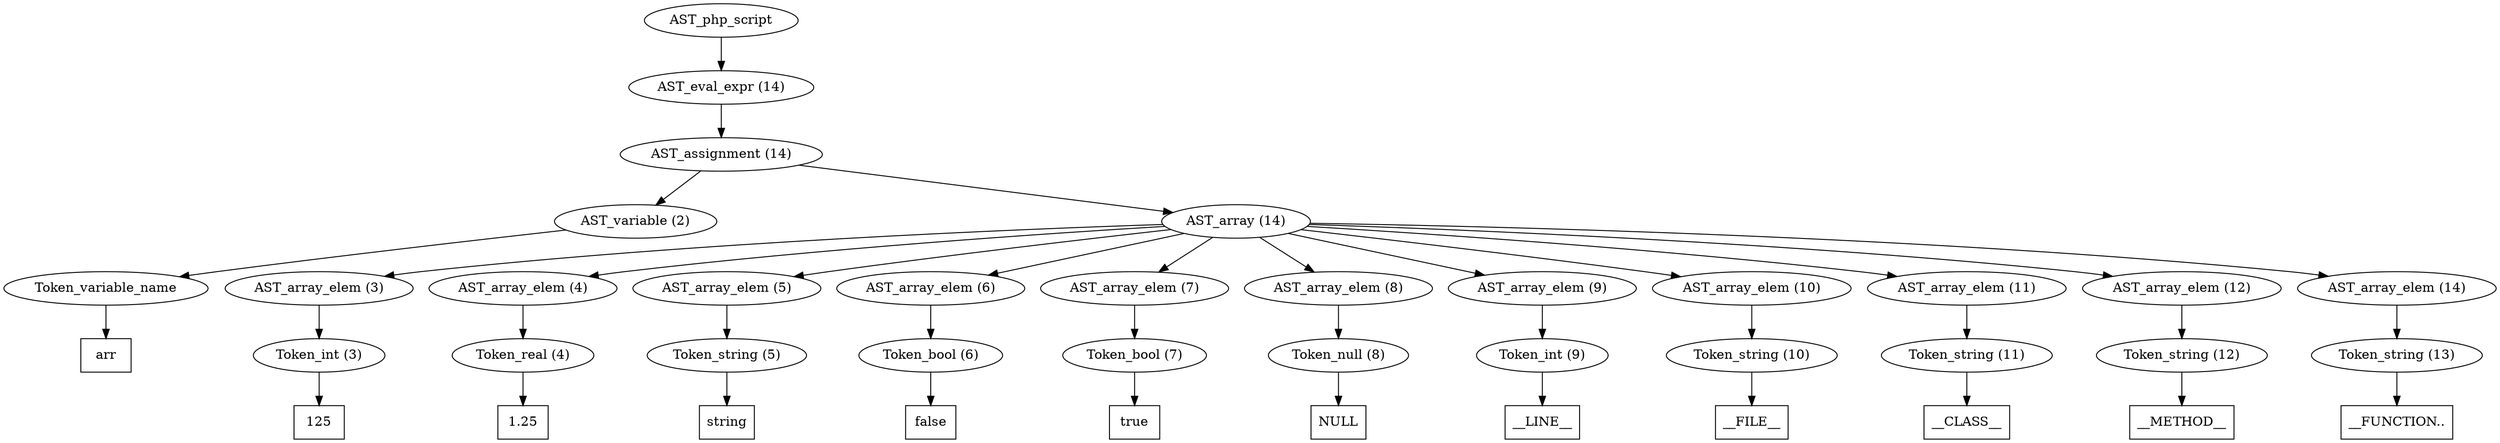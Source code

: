 /*
 * AST in dot format generated by phc -- the PHP compiler
 */

digraph AST {
node_0 [label="AST_php_script"];
node_1 [label="AST_eval_expr (14)"];
node_2 [label="AST_assignment (14)"];
node_3 [label="AST_variable (2)"];
node_4 [label="Token_variable_name"];
node_5 [label="arr", shape=box]
node_4 -> node_5;
node_3 -> node_4;
node_6 [label="AST_array (14)"];
node_7 [label="AST_array_elem (3)"];
node_8 [label="Token_int (3)"];
node_9 [label="125", shape=box]
node_8 -> node_9;
node_7 -> node_8;
node_10 [label="AST_array_elem (4)"];
node_11 [label="Token_real (4)"];
node_12 [label="1.25", shape=box]
node_11 -> node_12;
node_10 -> node_11;
node_13 [label="AST_array_elem (5)"];
node_14 [label="Token_string (5)"];
node_15 [label="string", shape=box]
node_14 -> node_15;
node_13 -> node_14;
node_16 [label="AST_array_elem (6)"];
node_17 [label="Token_bool (6)"];
node_18 [label="false", shape=box]
node_17 -> node_18;
node_16 -> node_17;
node_19 [label="AST_array_elem (7)"];
node_20 [label="Token_bool (7)"];
node_21 [label="true", shape=box]
node_20 -> node_21;
node_19 -> node_20;
node_22 [label="AST_array_elem (8)"];
node_23 [label="Token_null (8)"];
node_24 [label="NULL", shape=box]
node_23 -> node_24;
node_22 -> node_23;
node_25 [label="AST_array_elem (9)"];
node_26 [label="Token_int (9)"];
node_27 [label="__LINE__", shape=box]
node_26 -> node_27;
node_25 -> node_26;
node_28 [label="AST_array_elem (10)"];
node_29 [label="Token_string (10)"];
node_30 [label="__FILE__", shape=box]
node_29 -> node_30;
node_28 -> node_29;
node_31 [label="AST_array_elem (11)"];
node_32 [label="Token_string (11)"];
node_33 [label="__CLASS__", shape=box]
node_32 -> node_33;
node_31 -> node_32;
node_34 [label="AST_array_elem (12)"];
node_35 [label="Token_string (12)"];
node_36 [label="__METHOD__", shape=box]
node_35 -> node_36;
node_34 -> node_35;
node_37 [label="AST_array_elem (14)"];
node_38 [label="Token_string (13)"];
node_39 [label="__FUNCTION..", shape=box]
node_38 -> node_39;
node_37 -> node_38;
node_6 -> node_37;
node_6 -> node_34;
node_6 -> node_31;
node_6 -> node_28;
node_6 -> node_25;
node_6 -> node_22;
node_6 -> node_19;
node_6 -> node_16;
node_6 -> node_13;
node_6 -> node_10;
node_6 -> node_7;
node_2 -> node_6;
node_2 -> node_3;
node_1 -> node_2;
node_0 -> node_1;
}
